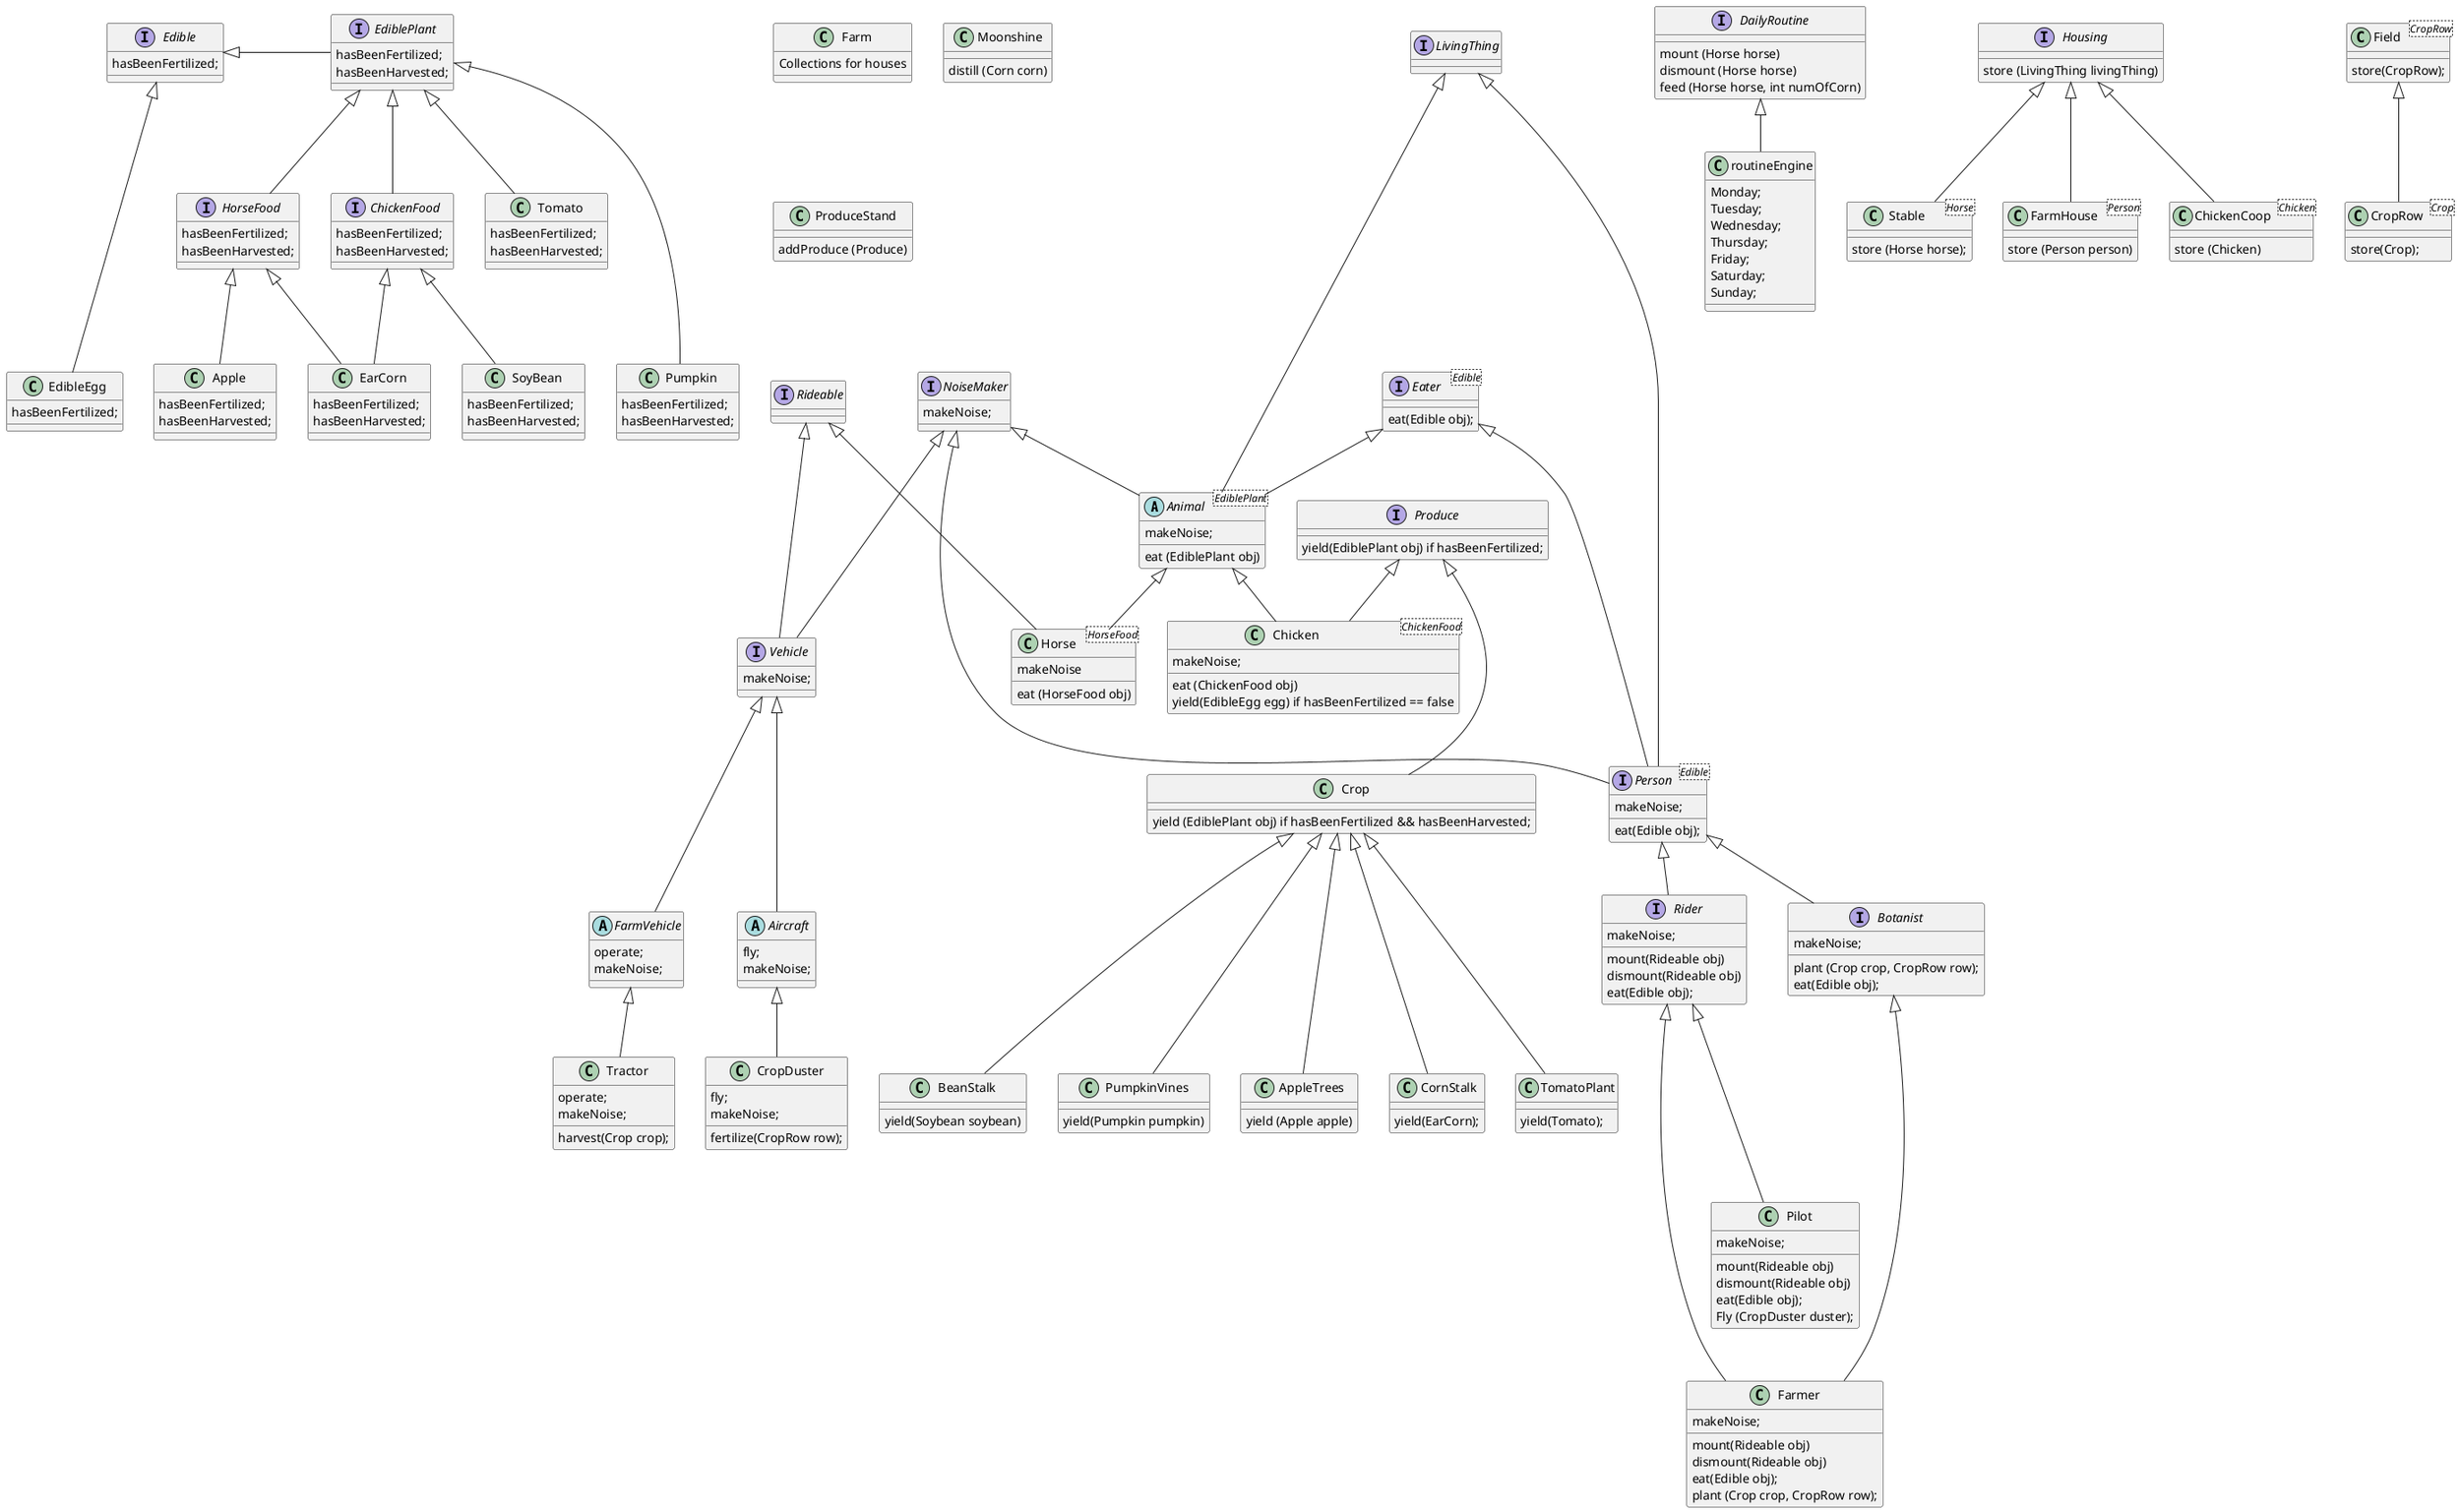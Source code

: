 @startuml
'https://plantuml.com/class-diagram


abstract class Animal<EdiblePlant> {
eat (EdiblePlant obj)
makeNoise;
}
abstract class FarmVehicle {
operate;
makeNoise;
}
abstract class Aircraft {
fly;
makeNoise;
}


interface LivingThing {}
interface HorseFood {
hasBeenFertilized;
hasBeenHarvested;
}
interface ChickenFood {
hasBeenFertilized;
hasBeenHarvested;
}
interface EdiblePlant {
hasBeenFertilized;
hasBeenHarvested;
}
interface Edible{
hasBeenFertilized;
}
interface Eater<Edible> {
eat(Edible obj);
}
interface NoiseMaker {
makeNoise;
}
interface Rideable {}
interface Produce {
yield(EdiblePlant obj) if hasBeenFertilized;
}
interface Vehicle {
makeNoise;
}
interface Person<Edible> {
eat(Edible obj);
makeNoise;
}
interface Rider {
mount(Rideable obj)
dismount(Rideable obj)
eat(Edible obj);
makeNoise;
}
interface Botanist {
plant (Crop crop, CropRow row);
eat(Edible obj);
makeNoise;
}
interface DailyRoutine {
mount (Horse horse)
dismount (Horse horse)
feed (Horse horse, int numOfCorn)
}
interface Housing {
store (LivingThing livingThing)
}


class Farm {
Collections for houses
}
class Horse<HorseFood> {
makeNoise
eat (HorseFood obj)
}
class Chicken<ChickenFood> {
eat (ChickenFood obj)
makeNoise;
yield(EdibleEgg egg) if hasBeenFertilized == false
}
class EdibleEgg {
hasBeenFertilized;
}
class Field<CropRow> {
store(CropRow);
}
class CropRow<Crop> {
store(Crop);
}
class Crop {
yield (EdiblePlant obj) if hasBeenFertilized && hasBeenHarvested;
}
class CornStalk {
yield(EarCorn);
}
class EarCorn {
hasBeenFertilized;
hasBeenHarvested;
}
class TomatoPlant {
yield(Tomato);
}
class Tomato {
hasBeenFertilized;
hasBeenHarvested;
}
class BeanStalk {
yield(Soybean soybean)
}
class SoyBean {
hasBeenFertilized;
hasBeenHarvested;
}
class PumpkinVines {
yield(Pumpkin pumpkin)
}
class Pumpkin {
hasBeenFertilized;
hasBeenHarvested;
}
class AppleTrees {
yield (Apple apple)
}
class Apple {
hasBeenFertilized;
hasBeenHarvested;
}
class Tractor {
harvest(Crop crop);
operate;
makeNoise;
}
class CropDuster {
fertilize(CropRow row);
fly;
makeNoise;
}
class Farmer {
mount(Rideable obj)
dismount(Rideable obj)
eat(Edible obj);
makeNoise;
plant (Crop crop, CropRow row);
}
class Pilot {
mount(Rideable obj)
dismount(Rideable obj)
eat(Edible obj);
makeNoise;
Fly (CropDuster duster);
}
class Stable<Horse> {
store (Horse horse);
}
class FarmHouse<Person> {
store (Person person)
}
class ChickenCoop<Chicken> {
store (Chicken)
}
class Moonshine {
distill (Corn corn)
}
class ProduceStand {
addProduce (Produce)
}
class routineEngine {
Monday;
Tuesday;
Wednesday;
Thursday;
Friday;
Saturday;
Sunday;
}


'class Monday {
'mount (Horse horse)
'dismount (Horse horse)
'feed (Horse horse, int numOfCorn)
'eat(Edible obj)
'fly (CropDuster duster)
'}
'class Tuesday {
'mount (Horse horse)
'dismount (Horse horse)
'feed (Horse horse, int numOfCorn)
'eat(Edible obj)
'mount(Tractor tractor)
'harvest (Crop crop)
'dismount(Tractor tractor)
'}
'class Wednesday {
'mount (Horse horse)
'dismount (Horse horse)
'feed (Horse horse, int numOfCorn)
'eat(Edible obj)
'distill (Moonshine moonshine)
'}
'class Thursday {
'mount (Horse horse)
'dismount (Horse horse)
'feed (Horse horse, int numOfCorn)
'eat(Edible obj)
'}
'class Friday {
'mount (Horse horse)
'dismount (Horse horse)
'feed (Horse horse, int numOfCorn)
'eat(Edible obj)
'drink (Moonshine moonshine)
'work (ProduceStand produceStand)
'}
'class Saturday {
'mount (Horse horse)
'dismount (Horse horse)
'feed (Horse horse, int numOfCorn)
'eat(Edible obj)
'feed (Chicken chicken)
'}
'class Sunday {
'mount (Horse horse)
'dismount (Horse horse)
'feed (Horse horse, int numOfCorn)
'eat(Edible obj)
'plant (Crop crop, CropRow row) 3-5
'}



Eater <|-- Animal
NoiseMaker <|-- Animal

Animal <|-- Horse
Rideable <|-- Horse

Animal <|-- Chicken
Produce <|-- Chicken

Person <|-- Rider
Person <|-- Botanist

Field <|-- CropRow

NoiseMaker <|--- Vehicle
Rideable <|--- Vehicle

Vehicle <|--- Aircraft
Vehicle <|--- FarmVehicle

Produce <|--- Crop

Crop <|--- CornStalk
Crop <|--- TomatoPlant
Crop <|--- BeanStalk
Crop <|--- PumpkinVines
Crop <|--- AppleTrees

Edible <|- EdiblePlant
Edible <|--- EdibleEgg

EdiblePlant <|-- Tomato
EdiblePlant <|--- Pumpkin
EdiblePlant <|-- HorseFood
EdiblePlant <|-- ChickenFood

HorseFood <|-- EarCorn
HorseFood <|-- Apple

ChickenFood <|-- SoyBean
ChickenFood <|-- EarCorn

NoiseMaker <|---- Person
Eater <|---- Person

FarmVehicle <|-- Tractor
Aircraft <|-- CropDuster

Botanist <|---- Farmer
Rider <|---- Farmer

Housing <|-- FarmHouse
Housing <|-- ChickenCoop
Housing <|-- Stable

Rider <|--- Pilot

DailyRoutine <|-- routineEngine

LivingThing <|---- Animal
LivingThing <|---- Person

'DailyRoutine <|--- Monday
'DailyRoutine <|--- Tuesday
'DailyRoutine <|--- Wednesday
'DailyRoutine <|--- Thursday
'DailyRoutine <|--- Friday
'DailyRoutine <|--- Saturday
'DailyRoutine <|--- Sunday

@enduml